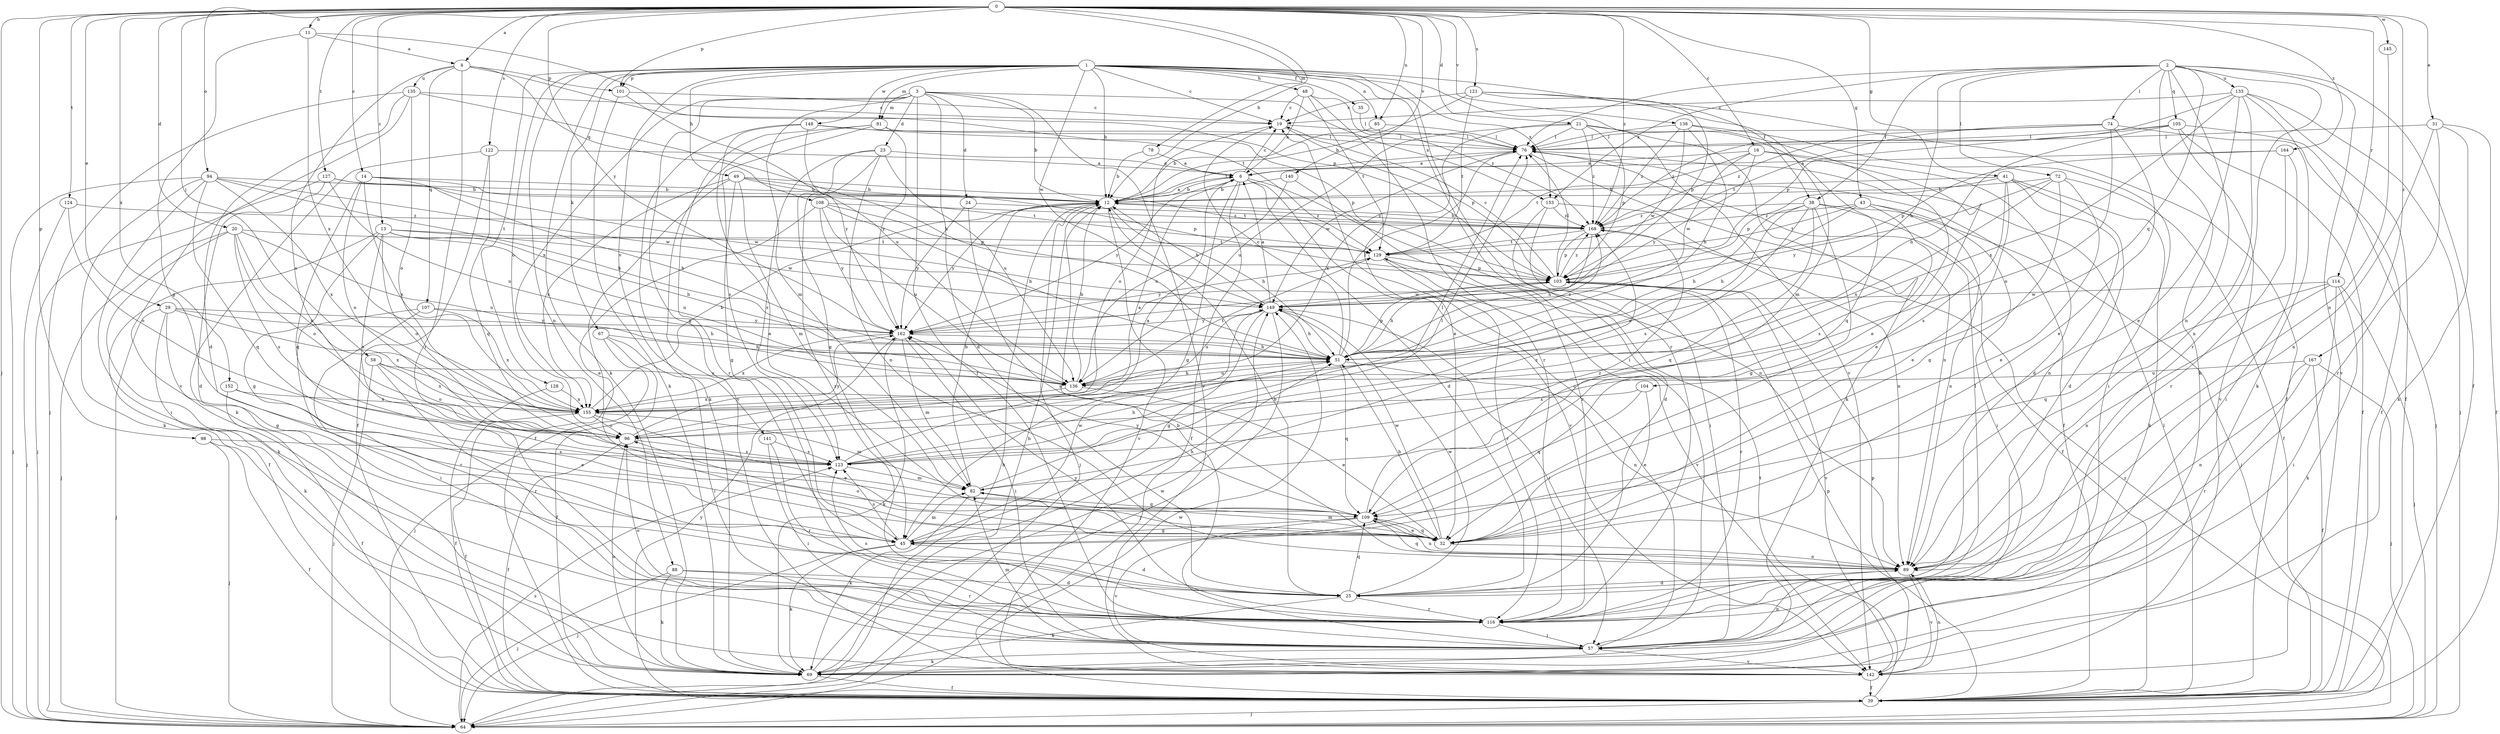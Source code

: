 strict digraph  {
0;
1;
2;
3;
4;
6;
11;
12;
13;
14;
16;
19;
20;
21;
23;
24;
25;
29;
31;
32;
35;
38;
39;
41;
43;
45;
48;
49;
51;
57;
58;
64;
67;
69;
72;
74;
76;
78;
81;
82;
85;
88;
89;
94;
96;
98;
101;
103;
104;
105;
107;
108;
109;
114;
116;
121;
122;
123;
124;
127;
128;
129;
133;
135;
136;
138;
140;
141;
142;
145;
148;
149;
152;
153;
155;
162;
164;
167;
168;
0 -> 4  [label=a];
0 -> 11  [label=b];
0 -> 12  [label=b];
0 -> 13  [label=c];
0 -> 14  [label=c];
0 -> 16  [label=c];
0 -> 20  [label=d];
0 -> 21  [label=d];
0 -> 29  [label=e];
0 -> 31  [label=e];
0 -> 41  [label=g];
0 -> 43  [label=g];
0 -> 58  [label=j];
0 -> 64  [label=j];
0 -> 78  [label=m];
0 -> 85  [label=n];
0 -> 94  [label=o];
0 -> 98  [label=p];
0 -> 101  [label=p];
0 -> 114  [label=r];
0 -> 121  [label=s];
0 -> 122  [label=s];
0 -> 124  [label=t];
0 -> 127  [label=t];
0 -> 138  [label=v];
0 -> 140  [label=v];
0 -> 145  [label=w];
0 -> 152  [label=x];
0 -> 162  [label=y];
0 -> 164  [label=z];
0 -> 167  [label=z];
0 -> 168  [label=z];
1 -> 12  [label=b];
1 -> 19  [label=c];
1 -> 35  [label=f];
1 -> 38  [label=f];
1 -> 48  [label=h];
1 -> 49  [label=h];
1 -> 57  [label=i];
1 -> 67  [label=k];
1 -> 69  [label=k];
1 -> 81  [label=m];
1 -> 85  [label=n];
1 -> 88  [label=n];
1 -> 96  [label=o];
1 -> 101  [label=p];
1 -> 116  [label=r];
1 -> 128  [label=t];
1 -> 141  [label=v];
1 -> 142  [label=v];
1 -> 148  [label=w];
1 -> 149  [label=w];
1 -> 153  [label=x];
2 -> 38  [label=f];
2 -> 39  [label=f];
2 -> 51  [label=h];
2 -> 69  [label=k];
2 -> 72  [label=l];
2 -> 74  [label=l];
2 -> 76  [label=l];
2 -> 89  [label=n];
2 -> 104  [label=q];
2 -> 105  [label=q];
2 -> 116  [label=r];
2 -> 133  [label=u];
2 -> 142  [label=v];
2 -> 153  [label=x];
3 -> 12  [label=b];
3 -> 23  [label=d];
3 -> 24  [label=d];
3 -> 25  [label=d];
3 -> 45  [label=g];
3 -> 57  [label=i];
3 -> 81  [label=m];
3 -> 82  [label=m];
3 -> 142  [label=v];
3 -> 153  [label=x];
3 -> 155  [label=x];
4 -> 101  [label=p];
4 -> 107  [label=q];
4 -> 108  [label=q];
4 -> 116  [label=r];
4 -> 123  [label=s];
4 -> 129  [label=t];
4 -> 135  [label=u];
6 -> 12  [label=b];
6 -> 19  [label=c];
6 -> 25  [label=d];
6 -> 39  [label=f];
6 -> 45  [label=g];
6 -> 89  [label=n];
6 -> 142  [label=v];
6 -> 162  [label=y];
11 -> 4  [label=a];
11 -> 45  [label=g];
11 -> 103  [label=p];
11 -> 155  [label=x];
12 -> 6  [label=a];
12 -> 51  [label=h];
12 -> 64  [label=j];
12 -> 76  [label=l];
12 -> 142  [label=v];
12 -> 162  [label=y];
12 -> 168  [label=z];
13 -> 39  [label=f];
13 -> 45  [label=g];
13 -> 51  [label=h];
13 -> 96  [label=o];
13 -> 123  [label=s];
13 -> 129  [label=t];
13 -> 136  [label=u];
13 -> 149  [label=w];
14 -> 12  [label=b];
14 -> 51  [label=h];
14 -> 96  [label=o];
14 -> 109  [label=q];
14 -> 129  [label=t];
14 -> 155  [label=x];
16 -> 6  [label=a];
16 -> 25  [label=d];
16 -> 32  [label=e];
16 -> 129  [label=t];
16 -> 149  [label=w];
16 -> 162  [label=y];
19 -> 76  [label=l];
19 -> 96  [label=o];
19 -> 103  [label=p];
20 -> 64  [label=j];
20 -> 69  [label=k];
20 -> 96  [label=o];
20 -> 123  [label=s];
20 -> 129  [label=t];
20 -> 136  [label=u];
20 -> 155  [label=x];
21 -> 69  [label=k];
21 -> 76  [label=l];
21 -> 103  [label=p];
21 -> 109  [label=q];
21 -> 136  [label=u];
21 -> 155  [label=x];
21 -> 168  [label=z];
23 -> 6  [label=a];
23 -> 45  [label=g];
23 -> 89  [label=n];
23 -> 116  [label=r];
23 -> 123  [label=s];
23 -> 136  [label=u];
24 -> 89  [label=n];
24 -> 162  [label=y];
24 -> 168  [label=z];
25 -> 12  [label=b];
25 -> 69  [label=k];
25 -> 109  [label=q];
25 -> 116  [label=r];
25 -> 149  [label=w];
29 -> 45  [label=g];
29 -> 51  [label=h];
29 -> 64  [label=j];
29 -> 69  [label=k];
29 -> 155  [label=x];
29 -> 162  [label=y];
31 -> 39  [label=f];
31 -> 69  [label=k];
31 -> 76  [label=l];
31 -> 89  [label=n];
31 -> 116  [label=r];
32 -> 51  [label=h];
32 -> 82  [label=m];
32 -> 89  [label=n];
32 -> 96  [label=o];
32 -> 109  [label=q];
32 -> 149  [label=w];
35 -> 76  [label=l];
38 -> 39  [label=f];
38 -> 45  [label=g];
38 -> 51  [label=h];
38 -> 64  [label=j];
38 -> 96  [label=o];
38 -> 109  [label=q];
38 -> 123  [label=s];
38 -> 168  [label=z];
39 -> 64  [label=j];
39 -> 76  [label=l];
39 -> 103  [label=p];
39 -> 129  [label=t];
39 -> 162  [label=y];
41 -> 12  [label=b];
41 -> 25  [label=d];
41 -> 32  [label=e];
41 -> 69  [label=k];
41 -> 89  [label=n];
41 -> 103  [label=p];
41 -> 123  [label=s];
43 -> 51  [label=h];
43 -> 57  [label=i];
43 -> 89  [label=n];
43 -> 123  [label=s];
43 -> 129  [label=t];
43 -> 168  [label=z];
45 -> 25  [label=d];
45 -> 51  [label=h];
45 -> 64  [label=j];
45 -> 69  [label=k];
45 -> 82  [label=m];
45 -> 123  [label=s];
45 -> 149  [label=w];
48 -> 6  [label=a];
48 -> 19  [label=c];
48 -> 116  [label=r];
48 -> 129  [label=t];
48 -> 168  [label=z];
49 -> 12  [label=b];
49 -> 39  [label=f];
49 -> 45  [label=g];
49 -> 82  [label=m];
49 -> 103  [label=p];
49 -> 129  [label=t];
49 -> 155  [label=x];
51 -> 19  [label=c];
51 -> 76  [label=l];
51 -> 89  [label=n];
51 -> 103  [label=p];
51 -> 109  [label=q];
51 -> 136  [label=u];
51 -> 168  [label=z];
57 -> 12  [label=b];
57 -> 19  [label=c];
57 -> 69  [label=k];
57 -> 82  [label=m];
57 -> 89  [label=n];
57 -> 142  [label=v];
58 -> 64  [label=j];
58 -> 96  [label=o];
58 -> 116  [label=r];
58 -> 136  [label=u];
58 -> 155  [label=x];
64 -> 12  [label=b];
64 -> 123  [label=s];
64 -> 149  [label=w];
64 -> 168  [label=z];
67 -> 39  [label=f];
67 -> 51  [label=h];
67 -> 57  [label=i];
67 -> 64  [label=j];
69 -> 12  [label=b];
69 -> 39  [label=f];
69 -> 96  [label=o];
69 -> 149  [label=w];
72 -> 12  [label=b];
72 -> 32  [label=e];
72 -> 39  [label=f];
72 -> 45  [label=g];
72 -> 155  [label=x];
72 -> 162  [label=y];
74 -> 32  [label=e];
74 -> 39  [label=f];
74 -> 76  [label=l];
74 -> 96  [label=o];
74 -> 129  [label=t];
74 -> 168  [label=z];
76 -> 6  [label=a];
76 -> 39  [label=f];
76 -> 89  [label=n];
76 -> 149  [label=w];
78 -> 6  [label=a];
78 -> 12  [label=b];
81 -> 76  [label=l];
81 -> 116  [label=r];
81 -> 123  [label=s];
81 -> 142  [label=v];
81 -> 162  [label=y];
82 -> 12  [label=b];
82 -> 69  [label=k];
82 -> 76  [label=l];
82 -> 109  [label=q];
82 -> 168  [label=z];
85 -> 12  [label=b];
85 -> 32  [label=e];
85 -> 76  [label=l];
88 -> 25  [label=d];
88 -> 64  [label=j];
88 -> 69  [label=k];
88 -> 116  [label=r];
89 -> 25  [label=d];
89 -> 109  [label=q];
89 -> 142  [label=v];
94 -> 12  [label=b];
94 -> 51  [label=h];
94 -> 57  [label=i];
94 -> 64  [label=j];
94 -> 69  [label=k];
94 -> 109  [label=q];
94 -> 149  [label=w];
94 -> 155  [label=x];
96 -> 6  [label=a];
96 -> 39  [label=f];
96 -> 123  [label=s];
96 -> 162  [label=y];
98 -> 39  [label=f];
98 -> 64  [label=j];
98 -> 123  [label=s];
101 -> 19  [label=c];
101 -> 69  [label=k];
101 -> 136  [label=u];
103 -> 19  [label=c];
103 -> 51  [label=h];
103 -> 76  [label=l];
103 -> 116  [label=r];
103 -> 142  [label=v];
103 -> 149  [label=w];
103 -> 168  [label=z];
104 -> 32  [label=e];
104 -> 109  [label=q];
104 -> 155  [label=x];
105 -> 39  [label=f];
105 -> 51  [label=h];
105 -> 64  [label=j];
105 -> 76  [label=l];
105 -> 142  [label=v];
105 -> 168  [label=z];
107 -> 57  [label=i];
107 -> 116  [label=r];
107 -> 155  [label=x];
107 -> 162  [label=y];
108 -> 32  [label=e];
108 -> 51  [label=h];
108 -> 103  [label=p];
108 -> 136  [label=u];
108 -> 162  [label=y];
108 -> 168  [label=z];
109 -> 32  [label=e];
109 -> 45  [label=g];
109 -> 89  [label=n];
109 -> 142  [label=v];
109 -> 162  [label=y];
109 -> 168  [label=z];
114 -> 57  [label=i];
114 -> 64  [label=j];
114 -> 69  [label=k];
114 -> 89  [label=n];
114 -> 109  [label=q];
114 -> 149  [label=w];
116 -> 57  [label=i];
116 -> 76  [label=l];
116 -> 96  [label=o];
116 -> 123  [label=s];
116 -> 162  [label=y];
121 -> 12  [label=b];
121 -> 19  [label=c];
121 -> 39  [label=f];
121 -> 82  [label=m];
121 -> 103  [label=p];
121 -> 129  [label=t];
122 -> 6  [label=a];
122 -> 39  [label=f];
122 -> 69  [label=k];
122 -> 109  [label=q];
123 -> 6  [label=a];
123 -> 51  [label=h];
123 -> 76  [label=l];
123 -> 82  [label=m];
124 -> 64  [label=j];
124 -> 96  [label=o];
124 -> 168  [label=z];
127 -> 12  [label=b];
127 -> 25  [label=d];
127 -> 64  [label=j];
127 -> 136  [label=u];
127 -> 149  [label=w];
128 -> 39  [label=f];
128 -> 155  [label=x];
129 -> 103  [label=p];
129 -> 116  [label=r];
129 -> 142  [label=v];
129 -> 162  [label=y];
133 -> 19  [label=c];
133 -> 32  [label=e];
133 -> 39  [label=f];
133 -> 64  [label=j];
133 -> 69  [label=k];
133 -> 89  [label=n];
133 -> 103  [label=p];
133 -> 155  [label=x];
135 -> 19  [label=c];
135 -> 25  [label=d];
135 -> 51  [label=h];
135 -> 64  [label=j];
135 -> 96  [label=o];
135 -> 142  [label=v];
136 -> 12  [label=b];
136 -> 32  [label=e];
136 -> 51  [label=h];
136 -> 129  [label=t];
136 -> 155  [label=x];
138 -> 32  [label=e];
138 -> 51  [label=h];
138 -> 57  [label=i];
138 -> 76  [label=l];
138 -> 149  [label=w];
138 -> 168  [label=z];
140 -> 12  [label=b];
140 -> 116  [label=r];
140 -> 136  [label=u];
141 -> 57  [label=i];
141 -> 116  [label=r];
141 -> 123  [label=s];
142 -> 39  [label=f];
142 -> 89  [label=n];
142 -> 103  [label=p];
145 -> 89  [label=n];
148 -> 32  [label=e];
148 -> 69  [label=k];
148 -> 76  [label=l];
148 -> 103  [label=p];
148 -> 162  [label=y];
149 -> 6  [label=a];
149 -> 12  [label=b];
149 -> 45  [label=g];
149 -> 51  [label=h];
149 -> 57  [label=i];
149 -> 64  [label=j];
149 -> 136  [label=u];
149 -> 162  [label=y];
152 -> 32  [label=e];
152 -> 39  [label=f];
152 -> 155  [label=x];
153 -> 25  [label=d];
153 -> 57  [label=i];
153 -> 89  [label=n];
153 -> 168  [label=z];
155 -> 12  [label=b];
155 -> 32  [label=e];
155 -> 39  [label=f];
155 -> 82  [label=m];
155 -> 96  [label=o];
162 -> 51  [label=h];
162 -> 57  [label=i];
162 -> 69  [label=k];
162 -> 82  [label=m];
162 -> 155  [label=x];
164 -> 6  [label=a];
164 -> 57  [label=i];
164 -> 103  [label=p];
164 -> 116  [label=r];
167 -> 39  [label=f];
167 -> 64  [label=j];
167 -> 89  [label=n];
167 -> 116  [label=r];
167 -> 136  [label=u];
168 -> 12  [label=b];
168 -> 51  [label=h];
168 -> 103  [label=p];
168 -> 129  [label=t];
}
